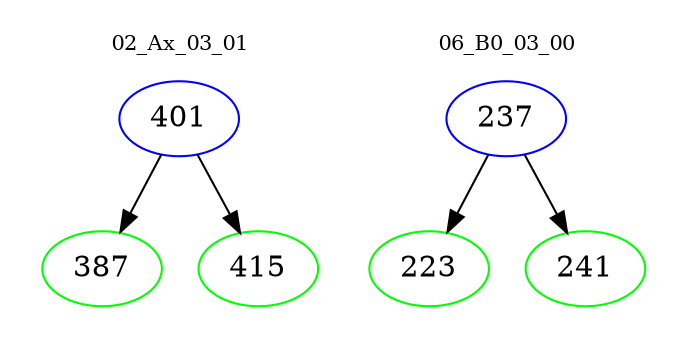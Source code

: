 digraph{
subgraph cluster_0 {
color = white
label = "02_Ax_03_01";
fontsize=10;
T0_401 [label="401", color="blue"]
T0_401 -> T0_387 [color="black"]
T0_387 [label="387", color="green"]
T0_401 -> T0_415 [color="black"]
T0_415 [label="415", color="green"]
}
subgraph cluster_1 {
color = white
label = "06_B0_03_00";
fontsize=10;
T1_237 [label="237", color="blue"]
T1_237 -> T1_223 [color="black"]
T1_223 [label="223", color="green"]
T1_237 -> T1_241 [color="black"]
T1_241 [label="241", color="green"]
}
}
